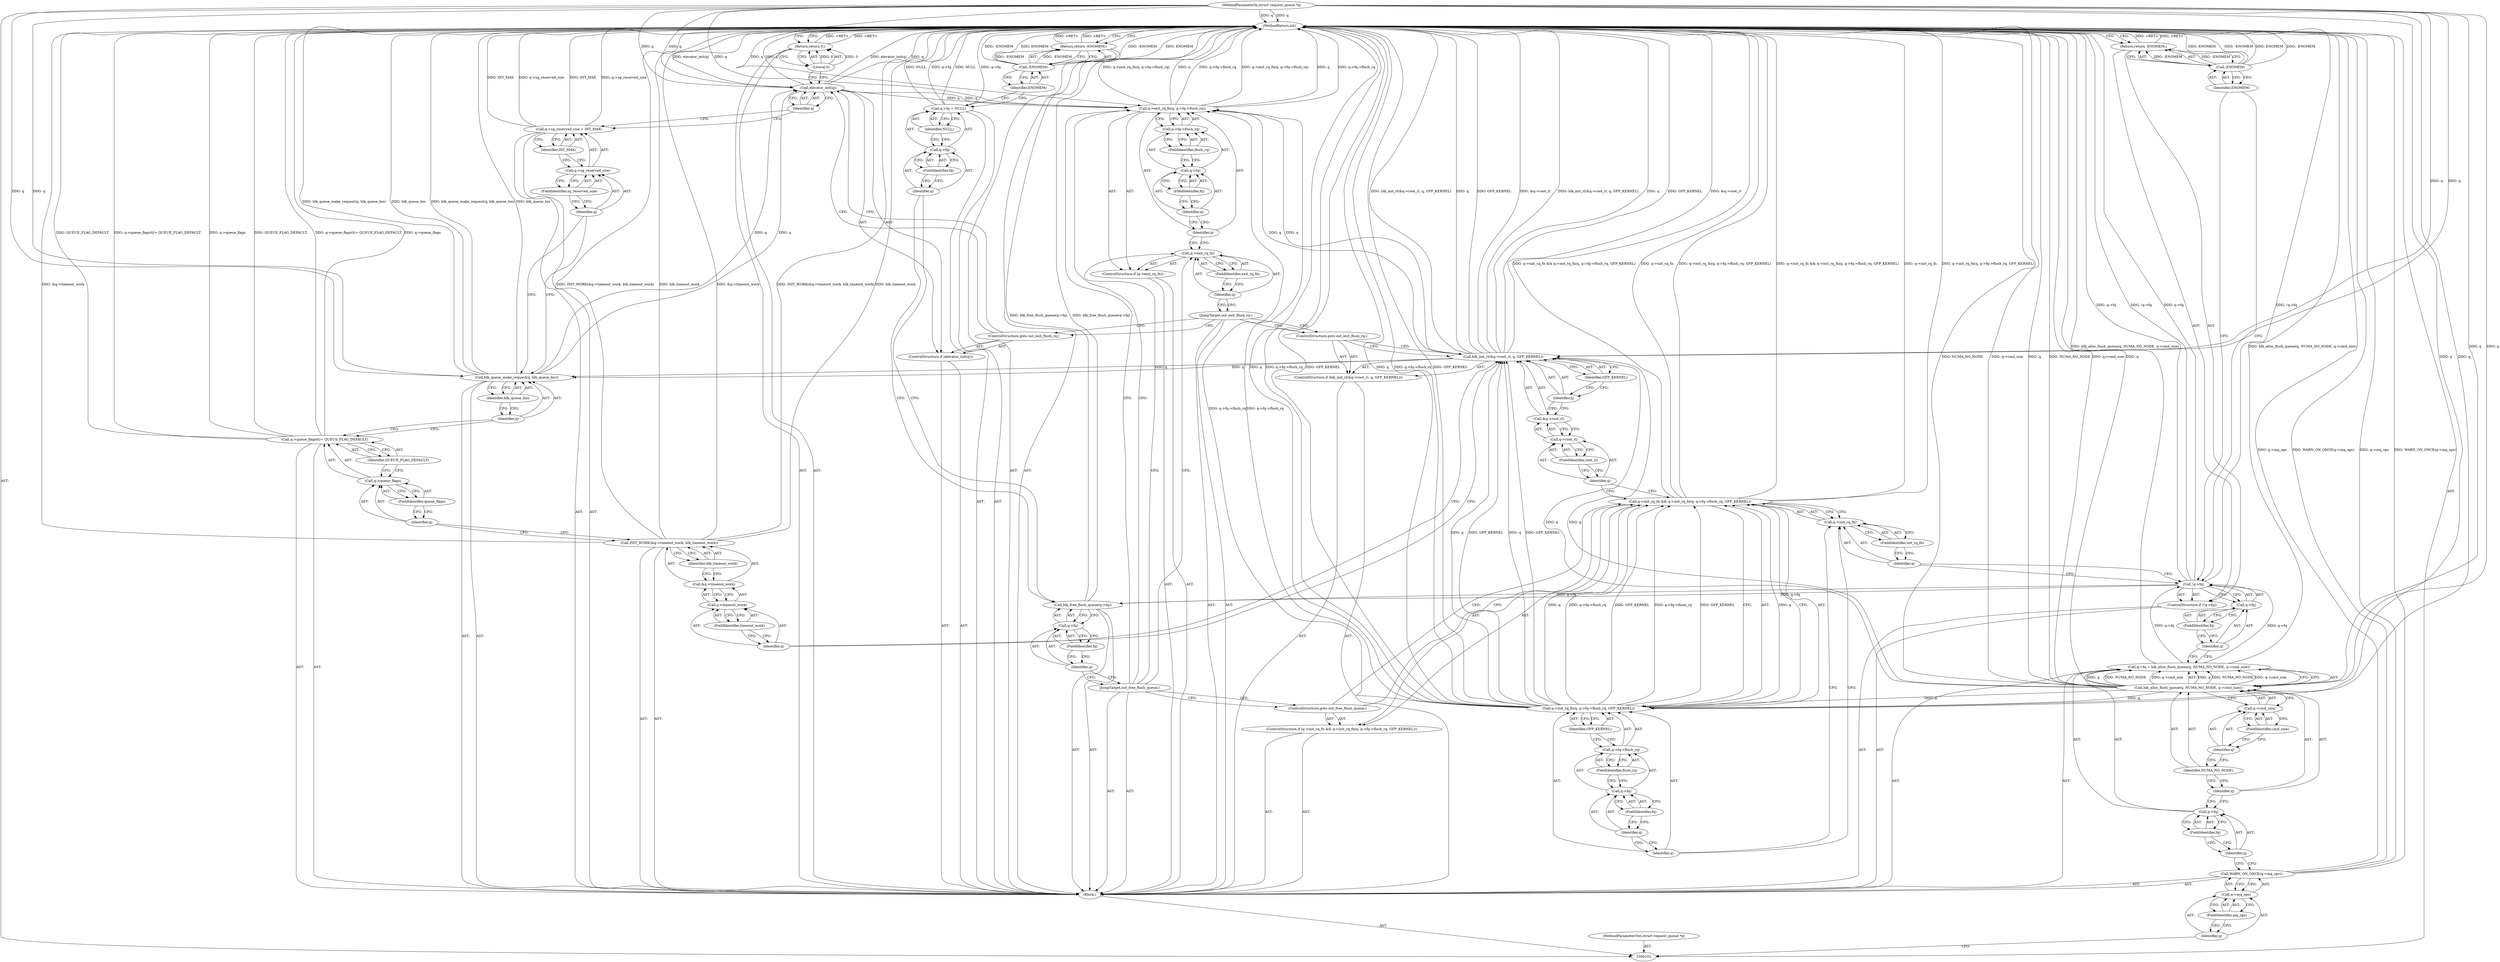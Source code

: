 digraph "0_linux_54648cf1ec2d7f4b6a71767799c45676a138ca24" {
"1000199" [label="(MethodReturn,int)"];
"1000102" [label="(MethodParameterIn,struct request_queue *q)"];
"1000282" [label="(MethodParameterOut,struct request_queue *q)"];
"1000139" [label="(ControlStructure,goto out_free_flush_queue;)"];
"1000140" [label="(ControlStructure,if (blk_init_rl(&q->root_rl, q, GFP_KERNEL)))"];
"1000142" [label="(Call,&q->root_rl)"];
"1000143" [label="(Call,q->root_rl)"];
"1000144" [label="(Identifier,q)"];
"1000145" [label="(FieldIdentifier,root_rl)"];
"1000146" [label="(Identifier,q)"];
"1000147" [label="(Identifier,GFP_KERNEL)"];
"1000141" [label="(Call,blk_init_rl(&q->root_rl, q, GFP_KERNEL))"];
"1000148" [label="(ControlStructure,goto out_exit_flush_rq;)"];
"1000149" [label="(Call,INIT_WORK(&q->timeout_work, blk_timeout_work))"];
"1000150" [label="(Call,&q->timeout_work)"];
"1000151" [label="(Call,q->timeout_work)"];
"1000152" [label="(Identifier,q)"];
"1000153" [label="(FieldIdentifier,timeout_work)"];
"1000154" [label="(Identifier,blk_timeout_work)"];
"1000155" [label="(Call,q->queue_flags\t\t|= QUEUE_FLAG_DEFAULT)"];
"1000156" [label="(Call,q->queue_flags)"];
"1000157" [label="(Identifier,q)"];
"1000159" [label="(Identifier,QUEUE_FLAG_DEFAULT)"];
"1000158" [label="(FieldIdentifier,queue_flags)"];
"1000103" [label="(Block,)"];
"1000160" [label="(Call,blk_queue_make_request(q, blk_queue_bio))"];
"1000161" [label="(Identifier,q)"];
"1000162" [label="(Identifier,blk_queue_bio)"];
"1000163" [label="(Call,q->sg_reserved_size = INT_MAX)"];
"1000164" [label="(Call,q->sg_reserved_size)"];
"1000165" [label="(Identifier,q)"];
"1000167" [label="(Identifier,INT_MAX)"];
"1000166" [label="(FieldIdentifier,sg_reserved_size)"];
"1000168" [label="(ControlStructure,if (elevator_init(q)))"];
"1000170" [label="(Identifier,q)"];
"1000169" [label="(Call,elevator_init(q))"];
"1000171" [label="(ControlStructure,goto out_exit_flush_rq;)"];
"1000172" [label="(Return,return 0;)"];
"1000173" [label="(Literal,0)"];
"1000174" [label="(JumpTarget,out_exit_flush_rq:)"];
"1000104" [label="(Call,WARN_ON_ONCE(q->mq_ops))"];
"1000105" [label="(Call,q->mq_ops)"];
"1000106" [label="(Identifier,q)"];
"1000107" [label="(FieldIdentifier,mq_ops)"];
"1000175" [label="(ControlStructure,if (q->exit_rq_fn))"];
"1000176" [label="(Call,q->exit_rq_fn)"];
"1000177" [label="(Identifier,q)"];
"1000178" [label="(FieldIdentifier,exit_rq_fn)"];
"1000180" [label="(Identifier,q)"];
"1000181" [label="(Call,q->fq->flush_rq)"];
"1000182" [label="(Call,q->fq)"];
"1000183" [label="(Identifier,q)"];
"1000184" [label="(FieldIdentifier,fq)"];
"1000185" [label="(FieldIdentifier,flush_rq)"];
"1000179" [label="(Call,q->exit_rq_fn(q, q->fq->flush_rq))"];
"1000186" [label="(JumpTarget,out_free_flush_queue:)"];
"1000187" [label="(Call,blk_free_flush_queue(q->fq))"];
"1000188" [label="(Call,q->fq)"];
"1000189" [label="(Identifier,q)"];
"1000190" [label="(FieldIdentifier,fq)"];
"1000191" [label="(Call,q->fq = NULL)"];
"1000192" [label="(Call,q->fq)"];
"1000193" [label="(Identifier,q)"];
"1000194" [label="(FieldIdentifier,fq)"];
"1000195" [label="(Identifier,NULL)"];
"1000198" [label="(Identifier,ENOMEM)"];
"1000196" [label="(Return,return -ENOMEM;)"];
"1000197" [label="(Call,-ENOMEM)"];
"1000108" [label="(Call,q->fq = blk_alloc_flush_queue(q, NUMA_NO_NODE, q->cmd_size))"];
"1000109" [label="(Call,q->fq)"];
"1000110" [label="(Identifier,q)"];
"1000113" [label="(Identifier,q)"];
"1000114" [label="(Identifier,NUMA_NO_NODE)"];
"1000111" [label="(FieldIdentifier,fq)"];
"1000115" [label="(Call,q->cmd_size)"];
"1000116" [label="(Identifier,q)"];
"1000117" [label="(FieldIdentifier,cmd_size)"];
"1000112" [label="(Call,blk_alloc_flush_queue(q, NUMA_NO_NODE, q->cmd_size))"];
"1000118" [label="(ControlStructure,if (!q->fq))"];
"1000119" [label="(Call,!q->fq)"];
"1000120" [label="(Call,q->fq)"];
"1000121" [label="(Identifier,q)"];
"1000122" [label="(FieldIdentifier,fq)"];
"1000125" [label="(Identifier,ENOMEM)"];
"1000123" [label="(Return,return -ENOMEM;)"];
"1000124" [label="(Call,-ENOMEM)"];
"1000126" [label="(ControlStructure,if (q->init_rq_fn && q->init_rq_fn(q, q->fq->flush_rq, GFP_KERNEL)))"];
"1000131" [label="(Call,q->init_rq_fn(q, q->fq->flush_rq, GFP_KERNEL))"];
"1000132" [label="(Identifier,q)"];
"1000133" [label="(Call,q->fq->flush_rq)"];
"1000134" [label="(Call,q->fq)"];
"1000135" [label="(Identifier,q)"];
"1000136" [label="(FieldIdentifier,fq)"];
"1000137" [label="(FieldIdentifier,flush_rq)"];
"1000127" [label="(Call,q->init_rq_fn && q->init_rq_fn(q, q->fq->flush_rq, GFP_KERNEL))"];
"1000128" [label="(Call,q->init_rq_fn)"];
"1000129" [label="(Identifier,q)"];
"1000138" [label="(Identifier,GFP_KERNEL)"];
"1000130" [label="(FieldIdentifier,init_rq_fn)"];
"1000199" -> "1000101"  [label="AST: "];
"1000199" -> "1000123"  [label="CFG: "];
"1000199" -> "1000172"  [label="CFG: "];
"1000199" -> "1000196"  [label="CFG: "];
"1000196" -> "1000199"  [label="DDG: <RET>"];
"1000172" -> "1000199"  [label="DDG: <RET>"];
"1000155" -> "1000199"  [label="DDG: QUEUE_FLAG_DEFAULT"];
"1000155" -> "1000199"  [label="DDG: q->queue_flags\t\t|= QUEUE_FLAG_DEFAULT"];
"1000155" -> "1000199"  [label="DDG: q->queue_flags"];
"1000163" -> "1000199"  [label="DDG: q->sg_reserved_size"];
"1000163" -> "1000199"  [label="DDG: INT_MAX"];
"1000124" -> "1000199"  [label="DDG: ENOMEM"];
"1000124" -> "1000199"  [label="DDG: -ENOMEM"];
"1000169" -> "1000199"  [label="DDG: elevator_init(q)"];
"1000169" -> "1000199"  [label="DDG: q"];
"1000104" -> "1000199"  [label="DDG: q->mq_ops"];
"1000104" -> "1000199"  [label="DDG: WARN_ON_ONCE(q->mq_ops)"];
"1000191" -> "1000199"  [label="DDG: NULL"];
"1000191" -> "1000199"  [label="DDG: q->fq"];
"1000179" -> "1000199"  [label="DDG: q->fq->flush_rq"];
"1000179" -> "1000199"  [label="DDG: q->exit_rq_fn(q, q->fq->flush_rq)"];
"1000179" -> "1000199"  [label="DDG: q"];
"1000149" -> "1000199"  [label="DDG: INIT_WORK(&q->timeout_work, blk_timeout_work)"];
"1000149" -> "1000199"  [label="DDG: blk_timeout_work"];
"1000149" -> "1000199"  [label="DDG: &q->timeout_work"];
"1000127" -> "1000199"  [label="DDG: q->init_rq_fn && q->init_rq_fn(q, q->fq->flush_rq, GFP_KERNEL)"];
"1000127" -> "1000199"  [label="DDG: q->init_rq_fn"];
"1000127" -> "1000199"  [label="DDG: q->init_rq_fn(q, q->fq->flush_rq, GFP_KERNEL)"];
"1000197" -> "1000199"  [label="DDG: -ENOMEM"];
"1000197" -> "1000199"  [label="DDG: ENOMEM"];
"1000119" -> "1000199"  [label="DDG: !q->fq"];
"1000119" -> "1000199"  [label="DDG: q->fq"];
"1000187" -> "1000199"  [label="DDG: blk_free_flush_queue(q->fq)"];
"1000141" -> "1000199"  [label="DDG: &q->root_rl"];
"1000141" -> "1000199"  [label="DDG: blk_init_rl(&q->root_rl, q, GFP_KERNEL)"];
"1000141" -> "1000199"  [label="DDG: q"];
"1000141" -> "1000199"  [label="DDG: GFP_KERNEL"];
"1000112" -> "1000199"  [label="DDG: NUMA_NO_NODE"];
"1000112" -> "1000199"  [label="DDG: q->cmd_size"];
"1000112" -> "1000199"  [label="DDG: q"];
"1000160" -> "1000199"  [label="DDG: blk_queue_make_request(q, blk_queue_bio)"];
"1000160" -> "1000199"  [label="DDG: blk_queue_bio"];
"1000131" -> "1000199"  [label="DDG: q"];
"1000131" -> "1000199"  [label="DDG: q->fq->flush_rq"];
"1000131" -> "1000199"  [label="DDG: GFP_KERNEL"];
"1000102" -> "1000199"  [label="DDG: q"];
"1000108" -> "1000199"  [label="DDG: blk_alloc_flush_queue(q, NUMA_NO_NODE, q->cmd_size)"];
"1000123" -> "1000199"  [label="DDG: <RET>"];
"1000102" -> "1000101"  [label="AST: "];
"1000102" -> "1000199"  [label="DDG: q"];
"1000102" -> "1000112"  [label="DDG: q"];
"1000102" -> "1000131"  [label="DDG: q"];
"1000102" -> "1000141"  [label="DDG: q"];
"1000102" -> "1000160"  [label="DDG: q"];
"1000102" -> "1000169"  [label="DDG: q"];
"1000102" -> "1000179"  [label="DDG: q"];
"1000282" -> "1000101"  [label="AST: "];
"1000139" -> "1000126"  [label="AST: "];
"1000139" -> "1000127"  [label="CFG: "];
"1000186" -> "1000139"  [label="CFG: "];
"1000140" -> "1000103"  [label="AST: "];
"1000141" -> "1000140"  [label="AST: "];
"1000148" -> "1000140"  [label="AST: "];
"1000142" -> "1000141"  [label="AST: "];
"1000142" -> "1000143"  [label="CFG: "];
"1000143" -> "1000142"  [label="AST: "];
"1000146" -> "1000142"  [label="CFG: "];
"1000143" -> "1000142"  [label="AST: "];
"1000143" -> "1000145"  [label="CFG: "];
"1000144" -> "1000143"  [label="AST: "];
"1000145" -> "1000143"  [label="AST: "];
"1000142" -> "1000143"  [label="CFG: "];
"1000144" -> "1000143"  [label="AST: "];
"1000144" -> "1000127"  [label="CFG: "];
"1000145" -> "1000144"  [label="CFG: "];
"1000145" -> "1000143"  [label="AST: "];
"1000145" -> "1000144"  [label="CFG: "];
"1000143" -> "1000145"  [label="CFG: "];
"1000146" -> "1000141"  [label="AST: "];
"1000146" -> "1000142"  [label="CFG: "];
"1000147" -> "1000146"  [label="CFG: "];
"1000147" -> "1000141"  [label="AST: "];
"1000147" -> "1000146"  [label="CFG: "];
"1000141" -> "1000147"  [label="CFG: "];
"1000141" -> "1000140"  [label="AST: "];
"1000141" -> "1000147"  [label="CFG: "];
"1000142" -> "1000141"  [label="AST: "];
"1000146" -> "1000141"  [label="AST: "];
"1000147" -> "1000141"  [label="AST: "];
"1000148" -> "1000141"  [label="CFG: "];
"1000152" -> "1000141"  [label="CFG: "];
"1000141" -> "1000199"  [label="DDG: &q->root_rl"];
"1000141" -> "1000199"  [label="DDG: blk_init_rl(&q->root_rl, q, GFP_KERNEL)"];
"1000141" -> "1000199"  [label="DDG: q"];
"1000141" -> "1000199"  [label="DDG: GFP_KERNEL"];
"1000131" -> "1000141"  [label="DDG: q"];
"1000131" -> "1000141"  [label="DDG: GFP_KERNEL"];
"1000112" -> "1000141"  [label="DDG: q"];
"1000102" -> "1000141"  [label="DDG: q"];
"1000141" -> "1000160"  [label="DDG: q"];
"1000141" -> "1000179"  [label="DDG: q"];
"1000148" -> "1000140"  [label="AST: "];
"1000148" -> "1000141"  [label="CFG: "];
"1000174" -> "1000148"  [label="CFG: "];
"1000149" -> "1000103"  [label="AST: "];
"1000149" -> "1000154"  [label="CFG: "];
"1000150" -> "1000149"  [label="AST: "];
"1000154" -> "1000149"  [label="AST: "];
"1000157" -> "1000149"  [label="CFG: "];
"1000149" -> "1000199"  [label="DDG: INIT_WORK(&q->timeout_work, blk_timeout_work)"];
"1000149" -> "1000199"  [label="DDG: blk_timeout_work"];
"1000149" -> "1000199"  [label="DDG: &q->timeout_work"];
"1000150" -> "1000149"  [label="AST: "];
"1000150" -> "1000151"  [label="CFG: "];
"1000151" -> "1000150"  [label="AST: "];
"1000154" -> "1000150"  [label="CFG: "];
"1000151" -> "1000150"  [label="AST: "];
"1000151" -> "1000153"  [label="CFG: "];
"1000152" -> "1000151"  [label="AST: "];
"1000153" -> "1000151"  [label="AST: "];
"1000150" -> "1000151"  [label="CFG: "];
"1000152" -> "1000151"  [label="AST: "];
"1000152" -> "1000141"  [label="CFG: "];
"1000153" -> "1000152"  [label="CFG: "];
"1000153" -> "1000151"  [label="AST: "];
"1000153" -> "1000152"  [label="CFG: "];
"1000151" -> "1000153"  [label="CFG: "];
"1000154" -> "1000149"  [label="AST: "];
"1000154" -> "1000150"  [label="CFG: "];
"1000149" -> "1000154"  [label="CFG: "];
"1000155" -> "1000103"  [label="AST: "];
"1000155" -> "1000159"  [label="CFG: "];
"1000156" -> "1000155"  [label="AST: "];
"1000159" -> "1000155"  [label="AST: "];
"1000161" -> "1000155"  [label="CFG: "];
"1000155" -> "1000199"  [label="DDG: QUEUE_FLAG_DEFAULT"];
"1000155" -> "1000199"  [label="DDG: q->queue_flags\t\t|= QUEUE_FLAG_DEFAULT"];
"1000155" -> "1000199"  [label="DDG: q->queue_flags"];
"1000156" -> "1000155"  [label="AST: "];
"1000156" -> "1000158"  [label="CFG: "];
"1000157" -> "1000156"  [label="AST: "];
"1000158" -> "1000156"  [label="AST: "];
"1000159" -> "1000156"  [label="CFG: "];
"1000157" -> "1000156"  [label="AST: "];
"1000157" -> "1000149"  [label="CFG: "];
"1000158" -> "1000157"  [label="CFG: "];
"1000159" -> "1000155"  [label="AST: "];
"1000159" -> "1000156"  [label="CFG: "];
"1000155" -> "1000159"  [label="CFG: "];
"1000158" -> "1000156"  [label="AST: "];
"1000158" -> "1000157"  [label="CFG: "];
"1000156" -> "1000158"  [label="CFG: "];
"1000103" -> "1000101"  [label="AST: "];
"1000104" -> "1000103"  [label="AST: "];
"1000108" -> "1000103"  [label="AST: "];
"1000118" -> "1000103"  [label="AST: "];
"1000126" -> "1000103"  [label="AST: "];
"1000140" -> "1000103"  [label="AST: "];
"1000149" -> "1000103"  [label="AST: "];
"1000155" -> "1000103"  [label="AST: "];
"1000160" -> "1000103"  [label="AST: "];
"1000163" -> "1000103"  [label="AST: "];
"1000168" -> "1000103"  [label="AST: "];
"1000172" -> "1000103"  [label="AST: "];
"1000174" -> "1000103"  [label="AST: "];
"1000175" -> "1000103"  [label="AST: "];
"1000186" -> "1000103"  [label="AST: "];
"1000187" -> "1000103"  [label="AST: "];
"1000191" -> "1000103"  [label="AST: "];
"1000196" -> "1000103"  [label="AST: "];
"1000160" -> "1000103"  [label="AST: "];
"1000160" -> "1000162"  [label="CFG: "];
"1000161" -> "1000160"  [label="AST: "];
"1000162" -> "1000160"  [label="AST: "];
"1000165" -> "1000160"  [label="CFG: "];
"1000160" -> "1000199"  [label="DDG: blk_queue_make_request(q, blk_queue_bio)"];
"1000160" -> "1000199"  [label="DDG: blk_queue_bio"];
"1000141" -> "1000160"  [label="DDG: q"];
"1000102" -> "1000160"  [label="DDG: q"];
"1000160" -> "1000169"  [label="DDG: q"];
"1000161" -> "1000160"  [label="AST: "];
"1000161" -> "1000155"  [label="CFG: "];
"1000162" -> "1000161"  [label="CFG: "];
"1000162" -> "1000160"  [label="AST: "];
"1000162" -> "1000161"  [label="CFG: "];
"1000160" -> "1000162"  [label="CFG: "];
"1000163" -> "1000103"  [label="AST: "];
"1000163" -> "1000167"  [label="CFG: "];
"1000164" -> "1000163"  [label="AST: "];
"1000167" -> "1000163"  [label="AST: "];
"1000170" -> "1000163"  [label="CFG: "];
"1000163" -> "1000199"  [label="DDG: q->sg_reserved_size"];
"1000163" -> "1000199"  [label="DDG: INT_MAX"];
"1000164" -> "1000163"  [label="AST: "];
"1000164" -> "1000166"  [label="CFG: "];
"1000165" -> "1000164"  [label="AST: "];
"1000166" -> "1000164"  [label="AST: "];
"1000167" -> "1000164"  [label="CFG: "];
"1000165" -> "1000164"  [label="AST: "];
"1000165" -> "1000160"  [label="CFG: "];
"1000166" -> "1000165"  [label="CFG: "];
"1000167" -> "1000163"  [label="AST: "];
"1000167" -> "1000164"  [label="CFG: "];
"1000163" -> "1000167"  [label="CFG: "];
"1000166" -> "1000164"  [label="AST: "];
"1000166" -> "1000165"  [label="CFG: "];
"1000164" -> "1000166"  [label="CFG: "];
"1000168" -> "1000103"  [label="AST: "];
"1000169" -> "1000168"  [label="AST: "];
"1000171" -> "1000168"  [label="AST: "];
"1000170" -> "1000169"  [label="AST: "];
"1000170" -> "1000163"  [label="CFG: "];
"1000169" -> "1000170"  [label="CFG: "];
"1000169" -> "1000168"  [label="AST: "];
"1000169" -> "1000170"  [label="CFG: "];
"1000170" -> "1000169"  [label="AST: "];
"1000171" -> "1000169"  [label="CFG: "];
"1000173" -> "1000169"  [label="CFG: "];
"1000169" -> "1000199"  [label="DDG: elevator_init(q)"];
"1000169" -> "1000199"  [label="DDG: q"];
"1000160" -> "1000169"  [label="DDG: q"];
"1000102" -> "1000169"  [label="DDG: q"];
"1000169" -> "1000179"  [label="DDG: q"];
"1000171" -> "1000168"  [label="AST: "];
"1000171" -> "1000169"  [label="CFG: "];
"1000174" -> "1000171"  [label="CFG: "];
"1000172" -> "1000103"  [label="AST: "];
"1000172" -> "1000173"  [label="CFG: "];
"1000173" -> "1000172"  [label="AST: "];
"1000199" -> "1000172"  [label="CFG: "];
"1000172" -> "1000199"  [label="DDG: <RET>"];
"1000173" -> "1000172"  [label="DDG: 0"];
"1000173" -> "1000172"  [label="AST: "];
"1000173" -> "1000169"  [label="CFG: "];
"1000172" -> "1000173"  [label="CFG: "];
"1000173" -> "1000172"  [label="DDG: 0"];
"1000174" -> "1000103"  [label="AST: "];
"1000174" -> "1000148"  [label="CFG: "];
"1000174" -> "1000171"  [label="CFG: "];
"1000177" -> "1000174"  [label="CFG: "];
"1000104" -> "1000103"  [label="AST: "];
"1000104" -> "1000105"  [label="CFG: "];
"1000105" -> "1000104"  [label="AST: "];
"1000110" -> "1000104"  [label="CFG: "];
"1000104" -> "1000199"  [label="DDG: q->mq_ops"];
"1000104" -> "1000199"  [label="DDG: WARN_ON_ONCE(q->mq_ops)"];
"1000105" -> "1000104"  [label="AST: "];
"1000105" -> "1000107"  [label="CFG: "];
"1000106" -> "1000105"  [label="AST: "];
"1000107" -> "1000105"  [label="AST: "];
"1000104" -> "1000105"  [label="CFG: "];
"1000106" -> "1000105"  [label="AST: "];
"1000106" -> "1000101"  [label="CFG: "];
"1000107" -> "1000106"  [label="CFG: "];
"1000107" -> "1000105"  [label="AST: "];
"1000107" -> "1000106"  [label="CFG: "];
"1000105" -> "1000107"  [label="CFG: "];
"1000175" -> "1000103"  [label="AST: "];
"1000176" -> "1000175"  [label="AST: "];
"1000179" -> "1000175"  [label="AST: "];
"1000176" -> "1000175"  [label="AST: "];
"1000176" -> "1000178"  [label="CFG: "];
"1000177" -> "1000176"  [label="AST: "];
"1000178" -> "1000176"  [label="AST: "];
"1000180" -> "1000176"  [label="CFG: "];
"1000186" -> "1000176"  [label="CFG: "];
"1000177" -> "1000176"  [label="AST: "];
"1000177" -> "1000174"  [label="CFG: "];
"1000178" -> "1000177"  [label="CFG: "];
"1000178" -> "1000176"  [label="AST: "];
"1000178" -> "1000177"  [label="CFG: "];
"1000176" -> "1000178"  [label="CFG: "];
"1000180" -> "1000179"  [label="AST: "];
"1000180" -> "1000176"  [label="CFG: "];
"1000183" -> "1000180"  [label="CFG: "];
"1000181" -> "1000179"  [label="AST: "];
"1000181" -> "1000185"  [label="CFG: "];
"1000182" -> "1000181"  [label="AST: "];
"1000185" -> "1000181"  [label="AST: "];
"1000179" -> "1000181"  [label="CFG: "];
"1000182" -> "1000181"  [label="AST: "];
"1000182" -> "1000184"  [label="CFG: "];
"1000183" -> "1000182"  [label="AST: "];
"1000184" -> "1000182"  [label="AST: "];
"1000185" -> "1000182"  [label="CFG: "];
"1000183" -> "1000182"  [label="AST: "];
"1000183" -> "1000180"  [label="CFG: "];
"1000184" -> "1000183"  [label="CFG: "];
"1000184" -> "1000182"  [label="AST: "];
"1000184" -> "1000183"  [label="CFG: "];
"1000182" -> "1000184"  [label="CFG: "];
"1000185" -> "1000181"  [label="AST: "];
"1000185" -> "1000182"  [label="CFG: "];
"1000181" -> "1000185"  [label="CFG: "];
"1000179" -> "1000175"  [label="AST: "];
"1000179" -> "1000181"  [label="CFG: "];
"1000180" -> "1000179"  [label="AST: "];
"1000181" -> "1000179"  [label="AST: "];
"1000186" -> "1000179"  [label="CFG: "];
"1000179" -> "1000199"  [label="DDG: q->fq->flush_rq"];
"1000179" -> "1000199"  [label="DDG: q->exit_rq_fn(q, q->fq->flush_rq)"];
"1000179" -> "1000199"  [label="DDG: q"];
"1000169" -> "1000179"  [label="DDG: q"];
"1000141" -> "1000179"  [label="DDG: q"];
"1000102" -> "1000179"  [label="DDG: q"];
"1000131" -> "1000179"  [label="DDG: q->fq->flush_rq"];
"1000186" -> "1000103"  [label="AST: "];
"1000186" -> "1000179"  [label="CFG: "];
"1000186" -> "1000176"  [label="CFG: "];
"1000186" -> "1000139"  [label="CFG: "];
"1000189" -> "1000186"  [label="CFG: "];
"1000187" -> "1000103"  [label="AST: "];
"1000187" -> "1000188"  [label="CFG: "];
"1000188" -> "1000187"  [label="AST: "];
"1000193" -> "1000187"  [label="CFG: "];
"1000187" -> "1000199"  [label="DDG: blk_free_flush_queue(q->fq)"];
"1000119" -> "1000187"  [label="DDG: q->fq"];
"1000188" -> "1000187"  [label="AST: "];
"1000188" -> "1000190"  [label="CFG: "];
"1000189" -> "1000188"  [label="AST: "];
"1000190" -> "1000188"  [label="AST: "];
"1000187" -> "1000188"  [label="CFG: "];
"1000189" -> "1000188"  [label="AST: "];
"1000189" -> "1000186"  [label="CFG: "];
"1000190" -> "1000189"  [label="CFG: "];
"1000190" -> "1000188"  [label="AST: "];
"1000190" -> "1000189"  [label="CFG: "];
"1000188" -> "1000190"  [label="CFG: "];
"1000191" -> "1000103"  [label="AST: "];
"1000191" -> "1000195"  [label="CFG: "];
"1000192" -> "1000191"  [label="AST: "];
"1000195" -> "1000191"  [label="AST: "];
"1000198" -> "1000191"  [label="CFG: "];
"1000191" -> "1000199"  [label="DDG: NULL"];
"1000191" -> "1000199"  [label="DDG: q->fq"];
"1000192" -> "1000191"  [label="AST: "];
"1000192" -> "1000194"  [label="CFG: "];
"1000193" -> "1000192"  [label="AST: "];
"1000194" -> "1000192"  [label="AST: "];
"1000195" -> "1000192"  [label="CFG: "];
"1000193" -> "1000192"  [label="AST: "];
"1000193" -> "1000187"  [label="CFG: "];
"1000194" -> "1000193"  [label="CFG: "];
"1000194" -> "1000192"  [label="AST: "];
"1000194" -> "1000193"  [label="CFG: "];
"1000192" -> "1000194"  [label="CFG: "];
"1000195" -> "1000191"  [label="AST: "];
"1000195" -> "1000192"  [label="CFG: "];
"1000191" -> "1000195"  [label="CFG: "];
"1000198" -> "1000197"  [label="AST: "];
"1000198" -> "1000191"  [label="CFG: "];
"1000197" -> "1000198"  [label="CFG: "];
"1000196" -> "1000103"  [label="AST: "];
"1000196" -> "1000197"  [label="CFG: "];
"1000197" -> "1000196"  [label="AST: "];
"1000199" -> "1000196"  [label="CFG: "];
"1000196" -> "1000199"  [label="DDG: <RET>"];
"1000197" -> "1000196"  [label="DDG: -ENOMEM"];
"1000197" -> "1000196"  [label="AST: "];
"1000197" -> "1000198"  [label="CFG: "];
"1000198" -> "1000197"  [label="AST: "];
"1000196" -> "1000197"  [label="CFG: "];
"1000197" -> "1000199"  [label="DDG: -ENOMEM"];
"1000197" -> "1000199"  [label="DDG: ENOMEM"];
"1000197" -> "1000196"  [label="DDG: -ENOMEM"];
"1000108" -> "1000103"  [label="AST: "];
"1000108" -> "1000112"  [label="CFG: "];
"1000109" -> "1000108"  [label="AST: "];
"1000112" -> "1000108"  [label="AST: "];
"1000121" -> "1000108"  [label="CFG: "];
"1000108" -> "1000199"  [label="DDG: blk_alloc_flush_queue(q, NUMA_NO_NODE, q->cmd_size)"];
"1000112" -> "1000108"  [label="DDG: q"];
"1000112" -> "1000108"  [label="DDG: NUMA_NO_NODE"];
"1000112" -> "1000108"  [label="DDG: q->cmd_size"];
"1000108" -> "1000119"  [label="DDG: q->fq"];
"1000109" -> "1000108"  [label="AST: "];
"1000109" -> "1000111"  [label="CFG: "];
"1000110" -> "1000109"  [label="AST: "];
"1000111" -> "1000109"  [label="AST: "];
"1000113" -> "1000109"  [label="CFG: "];
"1000110" -> "1000109"  [label="AST: "];
"1000110" -> "1000104"  [label="CFG: "];
"1000111" -> "1000110"  [label="CFG: "];
"1000113" -> "1000112"  [label="AST: "];
"1000113" -> "1000109"  [label="CFG: "];
"1000114" -> "1000113"  [label="CFG: "];
"1000114" -> "1000112"  [label="AST: "];
"1000114" -> "1000113"  [label="CFG: "];
"1000116" -> "1000114"  [label="CFG: "];
"1000111" -> "1000109"  [label="AST: "];
"1000111" -> "1000110"  [label="CFG: "];
"1000109" -> "1000111"  [label="CFG: "];
"1000115" -> "1000112"  [label="AST: "];
"1000115" -> "1000117"  [label="CFG: "];
"1000116" -> "1000115"  [label="AST: "];
"1000117" -> "1000115"  [label="AST: "];
"1000112" -> "1000115"  [label="CFG: "];
"1000116" -> "1000115"  [label="AST: "];
"1000116" -> "1000114"  [label="CFG: "];
"1000117" -> "1000116"  [label="CFG: "];
"1000117" -> "1000115"  [label="AST: "];
"1000117" -> "1000116"  [label="CFG: "];
"1000115" -> "1000117"  [label="CFG: "];
"1000112" -> "1000108"  [label="AST: "];
"1000112" -> "1000115"  [label="CFG: "];
"1000113" -> "1000112"  [label="AST: "];
"1000114" -> "1000112"  [label="AST: "];
"1000115" -> "1000112"  [label="AST: "];
"1000108" -> "1000112"  [label="CFG: "];
"1000112" -> "1000199"  [label="DDG: NUMA_NO_NODE"];
"1000112" -> "1000199"  [label="DDG: q->cmd_size"];
"1000112" -> "1000199"  [label="DDG: q"];
"1000112" -> "1000108"  [label="DDG: q"];
"1000112" -> "1000108"  [label="DDG: NUMA_NO_NODE"];
"1000112" -> "1000108"  [label="DDG: q->cmd_size"];
"1000102" -> "1000112"  [label="DDG: q"];
"1000112" -> "1000131"  [label="DDG: q"];
"1000112" -> "1000141"  [label="DDG: q"];
"1000118" -> "1000103"  [label="AST: "];
"1000119" -> "1000118"  [label="AST: "];
"1000123" -> "1000118"  [label="AST: "];
"1000119" -> "1000118"  [label="AST: "];
"1000119" -> "1000120"  [label="CFG: "];
"1000120" -> "1000119"  [label="AST: "];
"1000125" -> "1000119"  [label="CFG: "];
"1000129" -> "1000119"  [label="CFG: "];
"1000119" -> "1000199"  [label="DDG: !q->fq"];
"1000119" -> "1000199"  [label="DDG: q->fq"];
"1000108" -> "1000119"  [label="DDG: q->fq"];
"1000119" -> "1000187"  [label="DDG: q->fq"];
"1000120" -> "1000119"  [label="AST: "];
"1000120" -> "1000122"  [label="CFG: "];
"1000121" -> "1000120"  [label="AST: "];
"1000122" -> "1000120"  [label="AST: "];
"1000119" -> "1000120"  [label="CFG: "];
"1000121" -> "1000120"  [label="AST: "];
"1000121" -> "1000108"  [label="CFG: "];
"1000122" -> "1000121"  [label="CFG: "];
"1000122" -> "1000120"  [label="AST: "];
"1000122" -> "1000121"  [label="CFG: "];
"1000120" -> "1000122"  [label="CFG: "];
"1000125" -> "1000124"  [label="AST: "];
"1000125" -> "1000119"  [label="CFG: "];
"1000124" -> "1000125"  [label="CFG: "];
"1000123" -> "1000118"  [label="AST: "];
"1000123" -> "1000124"  [label="CFG: "];
"1000124" -> "1000123"  [label="AST: "];
"1000199" -> "1000123"  [label="CFG: "];
"1000123" -> "1000199"  [label="DDG: <RET>"];
"1000124" -> "1000123"  [label="DDG: -ENOMEM"];
"1000124" -> "1000123"  [label="AST: "];
"1000124" -> "1000125"  [label="CFG: "];
"1000125" -> "1000124"  [label="AST: "];
"1000123" -> "1000124"  [label="CFG: "];
"1000124" -> "1000199"  [label="DDG: ENOMEM"];
"1000124" -> "1000199"  [label="DDG: -ENOMEM"];
"1000124" -> "1000123"  [label="DDG: -ENOMEM"];
"1000126" -> "1000103"  [label="AST: "];
"1000127" -> "1000126"  [label="AST: "];
"1000139" -> "1000126"  [label="AST: "];
"1000131" -> "1000127"  [label="AST: "];
"1000131" -> "1000138"  [label="CFG: "];
"1000132" -> "1000131"  [label="AST: "];
"1000133" -> "1000131"  [label="AST: "];
"1000138" -> "1000131"  [label="AST: "];
"1000127" -> "1000131"  [label="CFG: "];
"1000131" -> "1000199"  [label="DDG: q"];
"1000131" -> "1000199"  [label="DDG: q->fq->flush_rq"];
"1000131" -> "1000199"  [label="DDG: GFP_KERNEL"];
"1000131" -> "1000127"  [label="DDG: q"];
"1000131" -> "1000127"  [label="DDG: q->fq->flush_rq"];
"1000131" -> "1000127"  [label="DDG: GFP_KERNEL"];
"1000112" -> "1000131"  [label="DDG: q"];
"1000102" -> "1000131"  [label="DDG: q"];
"1000131" -> "1000141"  [label="DDG: q"];
"1000131" -> "1000141"  [label="DDG: GFP_KERNEL"];
"1000131" -> "1000179"  [label="DDG: q->fq->flush_rq"];
"1000132" -> "1000131"  [label="AST: "];
"1000132" -> "1000128"  [label="CFG: "];
"1000135" -> "1000132"  [label="CFG: "];
"1000133" -> "1000131"  [label="AST: "];
"1000133" -> "1000137"  [label="CFG: "];
"1000134" -> "1000133"  [label="AST: "];
"1000137" -> "1000133"  [label="AST: "];
"1000138" -> "1000133"  [label="CFG: "];
"1000134" -> "1000133"  [label="AST: "];
"1000134" -> "1000136"  [label="CFG: "];
"1000135" -> "1000134"  [label="AST: "];
"1000136" -> "1000134"  [label="AST: "];
"1000137" -> "1000134"  [label="CFG: "];
"1000135" -> "1000134"  [label="AST: "];
"1000135" -> "1000132"  [label="CFG: "];
"1000136" -> "1000135"  [label="CFG: "];
"1000136" -> "1000134"  [label="AST: "];
"1000136" -> "1000135"  [label="CFG: "];
"1000134" -> "1000136"  [label="CFG: "];
"1000137" -> "1000133"  [label="AST: "];
"1000137" -> "1000134"  [label="CFG: "];
"1000133" -> "1000137"  [label="CFG: "];
"1000127" -> "1000126"  [label="AST: "];
"1000127" -> "1000128"  [label="CFG: "];
"1000127" -> "1000131"  [label="CFG: "];
"1000128" -> "1000127"  [label="AST: "];
"1000131" -> "1000127"  [label="AST: "];
"1000139" -> "1000127"  [label="CFG: "];
"1000144" -> "1000127"  [label="CFG: "];
"1000127" -> "1000199"  [label="DDG: q->init_rq_fn && q->init_rq_fn(q, q->fq->flush_rq, GFP_KERNEL)"];
"1000127" -> "1000199"  [label="DDG: q->init_rq_fn"];
"1000127" -> "1000199"  [label="DDG: q->init_rq_fn(q, q->fq->flush_rq, GFP_KERNEL)"];
"1000131" -> "1000127"  [label="DDG: q"];
"1000131" -> "1000127"  [label="DDG: q->fq->flush_rq"];
"1000131" -> "1000127"  [label="DDG: GFP_KERNEL"];
"1000128" -> "1000127"  [label="AST: "];
"1000128" -> "1000130"  [label="CFG: "];
"1000129" -> "1000128"  [label="AST: "];
"1000130" -> "1000128"  [label="AST: "];
"1000132" -> "1000128"  [label="CFG: "];
"1000127" -> "1000128"  [label="CFG: "];
"1000129" -> "1000128"  [label="AST: "];
"1000129" -> "1000119"  [label="CFG: "];
"1000130" -> "1000129"  [label="CFG: "];
"1000138" -> "1000131"  [label="AST: "];
"1000138" -> "1000133"  [label="CFG: "];
"1000131" -> "1000138"  [label="CFG: "];
"1000130" -> "1000128"  [label="AST: "];
"1000130" -> "1000129"  [label="CFG: "];
"1000128" -> "1000130"  [label="CFG: "];
}
